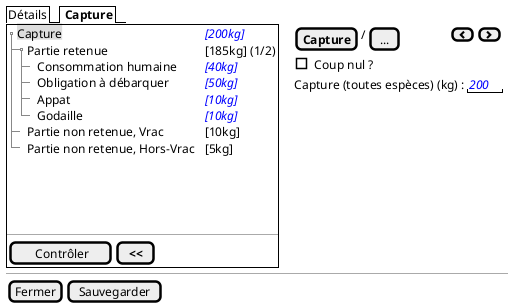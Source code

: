 @startsalt
{
  {/ Détails | <b> Capture }
  {+
    {T
         + <back:#DDD>Capture         | <i><color:blue>[200kg]
         ++ Partie retenue       | [185kg] (1/2)
       +++ Consommation humaine | <i><color:blue>[40kg]
       +++ Obligation à débarquer| <i><color:blue>[50kg]
       +++ Appat | <i><color:blue>[10kg]
       +++ Godaille | <i><color:blue>[10kg]
         ++ Partie non retenue, Vrac      | [10kg]
         ++ Partie non retenue, Hors-Vrac | [5kg]
    }
    .
    .
    .
    .
    --
    {
       [<&checkmark> Contrôler] | [ <b><< ]
    }
  } | . | {

   { [<b>Capture] | / | [...]| . | . | . | . | . | . | . | . | . | [<&chevron-left>] | [<&chevron-right>] }

       {[ ] Coup nul ? }
       {Capture (toutes espèces) (kg) : | " <i><color:blue>200" }
  }

  -- | -- | --
  { [Fermer] | [Sauvegarder] }
}
@endsalt

